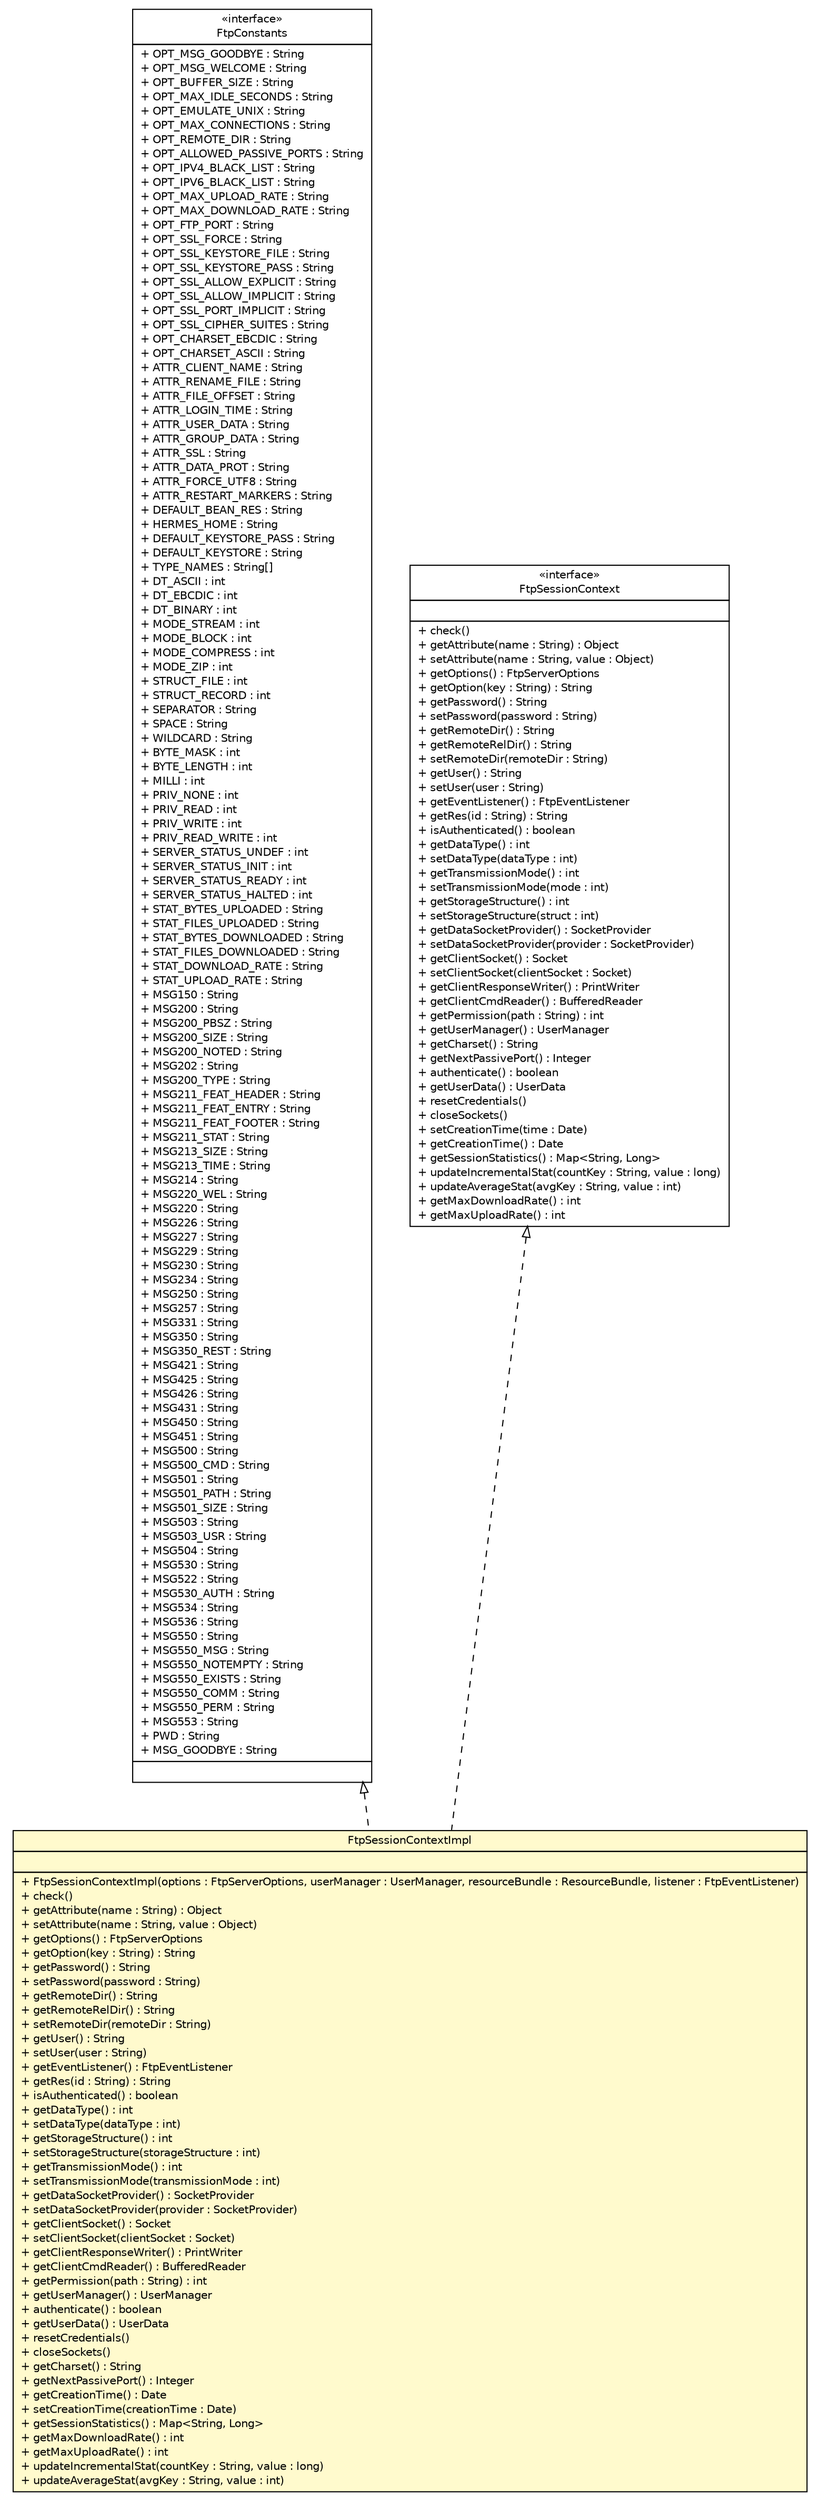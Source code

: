 #!/usr/local/bin/dot
#
# Class diagram 
# Generated by UMLGraph version 5.1 (http://www.umlgraph.org/)
#

digraph G {
	edge [fontname="Helvetica",fontsize=10,labelfontname="Helvetica",labelfontsize=10];
	node [fontname="Helvetica",fontsize=10,shape=plaintext];
	nodesep=0.25;
	ranksep=0.5;
	// com.apporiented.hermesftp.session.impl.FtpSessionContextImpl
	c4873 [label=<<table title="com.apporiented.hermesftp.session.impl.FtpSessionContextImpl" border="0" cellborder="1" cellspacing="0" cellpadding="2" port="p" bgcolor="lemonChiffon" href="./FtpSessionContextImpl.html">
		<tr><td><table border="0" cellspacing="0" cellpadding="1">
<tr><td align="center" balign="center"> FtpSessionContextImpl </td></tr>
		</table></td></tr>
		<tr><td><table border="0" cellspacing="0" cellpadding="1">
<tr><td align="left" balign="left">  </td></tr>
		</table></td></tr>
		<tr><td><table border="0" cellspacing="0" cellpadding="1">
<tr><td align="left" balign="left"> + FtpSessionContextImpl(options : FtpServerOptions, userManager : UserManager, resourceBundle : ResourceBundle, listener : FtpEventListener) </td></tr>
<tr><td align="left" balign="left"> + check() </td></tr>
<tr><td align="left" balign="left"> + getAttribute(name : String) : Object </td></tr>
<tr><td align="left" balign="left"> + setAttribute(name : String, value : Object) </td></tr>
<tr><td align="left" balign="left"> + getOptions() : FtpServerOptions </td></tr>
<tr><td align="left" balign="left"> + getOption(key : String) : String </td></tr>
<tr><td align="left" balign="left"> + getPassword() : String </td></tr>
<tr><td align="left" balign="left"> + setPassword(password : String) </td></tr>
<tr><td align="left" balign="left"> + getRemoteDir() : String </td></tr>
<tr><td align="left" balign="left"> + getRemoteRelDir() : String </td></tr>
<tr><td align="left" balign="left"> + setRemoteDir(remoteDir : String) </td></tr>
<tr><td align="left" balign="left"> + getUser() : String </td></tr>
<tr><td align="left" balign="left"> + setUser(user : String) </td></tr>
<tr><td align="left" balign="left"> + getEventListener() : FtpEventListener </td></tr>
<tr><td align="left" balign="left"> + getRes(id : String) : String </td></tr>
<tr><td align="left" balign="left"> + isAuthenticated() : boolean </td></tr>
<tr><td align="left" balign="left"> + getDataType() : int </td></tr>
<tr><td align="left" balign="left"> + setDataType(dataType : int) </td></tr>
<tr><td align="left" balign="left"> + getStorageStructure() : int </td></tr>
<tr><td align="left" balign="left"> + setStorageStructure(storageStructure : int) </td></tr>
<tr><td align="left" balign="left"> + getTransmissionMode() : int </td></tr>
<tr><td align="left" balign="left"> + setTransmissionMode(transmissionMode : int) </td></tr>
<tr><td align="left" balign="left"> + getDataSocketProvider() : SocketProvider </td></tr>
<tr><td align="left" balign="left"> + setDataSocketProvider(provider : SocketProvider) </td></tr>
<tr><td align="left" balign="left"> + getClientSocket() : Socket </td></tr>
<tr><td align="left" balign="left"> + setClientSocket(clientSocket : Socket) </td></tr>
<tr><td align="left" balign="left"> + getClientResponseWriter() : PrintWriter </td></tr>
<tr><td align="left" balign="left"> + getClientCmdReader() : BufferedReader </td></tr>
<tr><td align="left" balign="left"> + getPermission(path : String) : int </td></tr>
<tr><td align="left" balign="left"> + getUserManager() : UserManager </td></tr>
<tr><td align="left" balign="left"> + authenticate() : boolean </td></tr>
<tr><td align="left" balign="left"> + getUserData() : UserData </td></tr>
<tr><td align="left" balign="left"> + resetCredentials() </td></tr>
<tr><td align="left" balign="left"> + closeSockets() </td></tr>
<tr><td align="left" balign="left"> + getCharset() : String </td></tr>
<tr><td align="left" balign="left"> + getNextPassivePort() : Integer </td></tr>
<tr><td align="left" balign="left"> + getCreationTime() : Date </td></tr>
<tr><td align="left" balign="left"> + setCreationTime(creationTime : Date) </td></tr>
<tr><td align="left" balign="left"> + getSessionStatistics() : Map&lt;String, Long&gt; </td></tr>
<tr><td align="left" balign="left"> + getMaxDownloadRate() : int </td></tr>
<tr><td align="left" balign="left"> + getMaxUploadRate() : int </td></tr>
<tr><td align="left" balign="left"> + updateIncrementalStat(countKey : String, value : long) </td></tr>
<tr><td align="left" balign="left"> + updateAverageStat(avgKey : String, value : int) </td></tr>
		</table></td></tr>
		</table>>, fontname="Helvetica", fontcolor="black", fontsize=10.0];
	// com.apporiented.hermesftp.common.FtpConstants
	c4877 [label=<<table title="com.apporiented.hermesftp.common.FtpConstants" border="0" cellborder="1" cellspacing="0" cellpadding="2" port="p" href="../../common/FtpConstants.html">
		<tr><td><table border="0" cellspacing="0" cellpadding="1">
<tr><td align="center" balign="center"> &#171;interface&#187; </td></tr>
<tr><td align="center" balign="center"> FtpConstants </td></tr>
		</table></td></tr>
		<tr><td><table border="0" cellspacing="0" cellpadding="1">
<tr><td align="left" balign="left"> + OPT_MSG_GOODBYE : String </td></tr>
<tr><td align="left" balign="left"> + OPT_MSG_WELCOME : String </td></tr>
<tr><td align="left" balign="left"> + OPT_BUFFER_SIZE : String </td></tr>
<tr><td align="left" balign="left"> + OPT_MAX_IDLE_SECONDS : String </td></tr>
<tr><td align="left" balign="left"> + OPT_EMULATE_UNIX : String </td></tr>
<tr><td align="left" balign="left"> + OPT_MAX_CONNECTIONS : String </td></tr>
<tr><td align="left" balign="left"> + OPT_REMOTE_DIR : String </td></tr>
<tr><td align="left" balign="left"> + OPT_ALLOWED_PASSIVE_PORTS : String </td></tr>
<tr><td align="left" balign="left"> + OPT_IPV4_BLACK_LIST : String </td></tr>
<tr><td align="left" balign="left"> + OPT_IPV6_BLACK_LIST : String </td></tr>
<tr><td align="left" balign="left"> + OPT_MAX_UPLOAD_RATE : String </td></tr>
<tr><td align="left" balign="left"> + OPT_MAX_DOWNLOAD_RATE : String </td></tr>
<tr><td align="left" balign="left"> + OPT_FTP_PORT : String </td></tr>
<tr><td align="left" balign="left"> + OPT_SSL_FORCE : String </td></tr>
<tr><td align="left" balign="left"> + OPT_SSL_KEYSTORE_FILE : String </td></tr>
<tr><td align="left" balign="left"> + OPT_SSL_KEYSTORE_PASS : String </td></tr>
<tr><td align="left" balign="left"> + OPT_SSL_ALLOW_EXPLICIT : String </td></tr>
<tr><td align="left" balign="left"> + OPT_SSL_ALLOW_IMPLICIT : String </td></tr>
<tr><td align="left" balign="left"> + OPT_SSL_PORT_IMPLICIT : String </td></tr>
<tr><td align="left" balign="left"> + OPT_SSL_CIPHER_SUITES : String </td></tr>
<tr><td align="left" balign="left"> + OPT_CHARSET_EBCDIC : String </td></tr>
<tr><td align="left" balign="left"> + OPT_CHARSET_ASCII : String </td></tr>
<tr><td align="left" balign="left"> + ATTR_CLIENT_NAME : String </td></tr>
<tr><td align="left" balign="left"> + ATTR_RENAME_FILE : String </td></tr>
<tr><td align="left" balign="left"> + ATTR_FILE_OFFSET : String </td></tr>
<tr><td align="left" balign="left"> + ATTR_LOGIN_TIME : String </td></tr>
<tr><td align="left" balign="left"> + ATTR_USER_DATA : String </td></tr>
<tr><td align="left" balign="left"> + ATTR_GROUP_DATA : String </td></tr>
<tr><td align="left" balign="left"> + ATTR_SSL : String </td></tr>
<tr><td align="left" balign="left"> + ATTR_DATA_PROT : String </td></tr>
<tr><td align="left" balign="left"> + ATTR_FORCE_UTF8 : String </td></tr>
<tr><td align="left" balign="left"> + ATTR_RESTART_MARKERS : String </td></tr>
<tr><td align="left" balign="left"> + DEFAULT_BEAN_RES : String </td></tr>
<tr><td align="left" balign="left"> + HERMES_HOME : String </td></tr>
<tr><td align="left" balign="left"> + DEFAULT_KEYSTORE_PASS : String </td></tr>
<tr><td align="left" balign="left"> + DEFAULT_KEYSTORE : String </td></tr>
<tr><td align="left" balign="left"> + TYPE_NAMES : String[] </td></tr>
<tr><td align="left" balign="left"> + DT_ASCII : int </td></tr>
<tr><td align="left" balign="left"> + DT_EBCDIC : int </td></tr>
<tr><td align="left" balign="left"> + DT_BINARY : int </td></tr>
<tr><td align="left" balign="left"> + MODE_STREAM : int </td></tr>
<tr><td align="left" balign="left"> + MODE_BLOCK : int </td></tr>
<tr><td align="left" balign="left"> + MODE_COMPRESS : int </td></tr>
<tr><td align="left" balign="left"> + MODE_ZIP : int </td></tr>
<tr><td align="left" balign="left"> + STRUCT_FILE : int </td></tr>
<tr><td align="left" balign="left"> + STRUCT_RECORD : int </td></tr>
<tr><td align="left" balign="left"> + SEPARATOR : String </td></tr>
<tr><td align="left" balign="left"> + SPACE : String </td></tr>
<tr><td align="left" balign="left"> + WILDCARD : String </td></tr>
<tr><td align="left" balign="left"> + BYTE_MASK : int </td></tr>
<tr><td align="left" balign="left"> + BYTE_LENGTH : int </td></tr>
<tr><td align="left" balign="left"> + MILLI : int </td></tr>
<tr><td align="left" balign="left"> + PRIV_NONE : int </td></tr>
<tr><td align="left" balign="left"> + PRIV_READ : int </td></tr>
<tr><td align="left" balign="left"> + PRIV_WRITE : int </td></tr>
<tr><td align="left" balign="left"> + PRIV_READ_WRITE : int </td></tr>
<tr><td align="left" balign="left"> + SERVER_STATUS_UNDEF : int </td></tr>
<tr><td align="left" balign="left"> + SERVER_STATUS_INIT : int </td></tr>
<tr><td align="left" balign="left"> + SERVER_STATUS_READY : int </td></tr>
<tr><td align="left" balign="left"> + SERVER_STATUS_HALTED : int </td></tr>
<tr><td align="left" balign="left"> + STAT_BYTES_UPLOADED : String </td></tr>
<tr><td align="left" balign="left"> + STAT_FILES_UPLOADED : String </td></tr>
<tr><td align="left" balign="left"> + STAT_BYTES_DOWNLOADED : String </td></tr>
<tr><td align="left" balign="left"> + STAT_FILES_DOWNLOADED : String </td></tr>
<tr><td align="left" balign="left"> + STAT_DOWNLOAD_RATE : String </td></tr>
<tr><td align="left" balign="left"> + STAT_UPLOAD_RATE : String </td></tr>
<tr><td align="left" balign="left"> + MSG150 : String </td></tr>
<tr><td align="left" balign="left"> + MSG200 : String </td></tr>
<tr><td align="left" balign="left"> + MSG200_PBSZ : String </td></tr>
<tr><td align="left" balign="left"> + MSG200_SIZE : String </td></tr>
<tr><td align="left" balign="left"> + MSG200_NOTED : String </td></tr>
<tr><td align="left" balign="left"> + MSG202 : String </td></tr>
<tr><td align="left" balign="left"> + MSG200_TYPE : String </td></tr>
<tr><td align="left" balign="left"> + MSG211_FEAT_HEADER : String </td></tr>
<tr><td align="left" balign="left"> + MSG211_FEAT_ENTRY : String </td></tr>
<tr><td align="left" balign="left"> + MSG211_FEAT_FOOTER : String </td></tr>
<tr><td align="left" balign="left"> + MSG211_STAT : String </td></tr>
<tr><td align="left" balign="left"> + MSG213_SIZE : String </td></tr>
<tr><td align="left" balign="left"> + MSG213_TIME : String </td></tr>
<tr><td align="left" balign="left"> + MSG214 : String </td></tr>
<tr><td align="left" balign="left"> + MSG220_WEL : String </td></tr>
<tr><td align="left" balign="left"> + MSG220 : String </td></tr>
<tr><td align="left" balign="left"> + MSG226 : String </td></tr>
<tr><td align="left" balign="left"> + MSG227 : String </td></tr>
<tr><td align="left" balign="left"> + MSG229 : String </td></tr>
<tr><td align="left" balign="left"> + MSG230 : String </td></tr>
<tr><td align="left" balign="left"> + MSG234 : String </td></tr>
<tr><td align="left" balign="left"> + MSG250 : String </td></tr>
<tr><td align="left" balign="left"> + MSG257 : String </td></tr>
<tr><td align="left" balign="left"> + MSG331 : String </td></tr>
<tr><td align="left" balign="left"> + MSG350 : String </td></tr>
<tr><td align="left" balign="left"> + MSG350_REST : String </td></tr>
<tr><td align="left" balign="left"> + MSG421 : String </td></tr>
<tr><td align="left" balign="left"> + MSG425 : String </td></tr>
<tr><td align="left" balign="left"> + MSG426 : String </td></tr>
<tr><td align="left" balign="left"> + MSG431 : String </td></tr>
<tr><td align="left" balign="left"> + MSG450 : String </td></tr>
<tr><td align="left" balign="left"> + MSG451 : String </td></tr>
<tr><td align="left" balign="left"> + MSG500 : String </td></tr>
<tr><td align="left" balign="left"> + MSG500_CMD : String </td></tr>
<tr><td align="left" balign="left"> + MSG501 : String </td></tr>
<tr><td align="left" balign="left"> + MSG501_PATH : String </td></tr>
<tr><td align="left" balign="left"> + MSG501_SIZE : String </td></tr>
<tr><td align="left" balign="left"> + MSG503 : String </td></tr>
<tr><td align="left" balign="left"> + MSG503_USR : String </td></tr>
<tr><td align="left" balign="left"> + MSG504 : String </td></tr>
<tr><td align="left" balign="left"> + MSG530 : String </td></tr>
<tr><td align="left" balign="left"> + MSG522 : String </td></tr>
<tr><td align="left" balign="left"> + MSG530_AUTH : String </td></tr>
<tr><td align="left" balign="left"> + MSG534 : String </td></tr>
<tr><td align="left" balign="left"> + MSG536 : String </td></tr>
<tr><td align="left" balign="left"> + MSG550 : String </td></tr>
<tr><td align="left" balign="left"> + MSG550_MSG : String </td></tr>
<tr><td align="left" balign="left"> + MSG550_NOTEMPTY : String </td></tr>
<tr><td align="left" balign="left"> + MSG550_EXISTS : String </td></tr>
<tr><td align="left" balign="left"> + MSG550_COMM : String </td></tr>
<tr><td align="left" balign="left"> + MSG550_PERM : String </td></tr>
<tr><td align="left" balign="left"> + MSG553 : String </td></tr>
<tr><td align="left" balign="left"> + PWD : String </td></tr>
<tr><td align="left" balign="left"> + MSG_GOODBYE : String </td></tr>
		</table></td></tr>
		<tr><td><table border="0" cellspacing="0" cellpadding="1">
<tr><td align="left" balign="left">  </td></tr>
		</table></td></tr>
		</table>>, fontname="Helvetica", fontcolor="black", fontsize=10.0];
	// com.apporiented.hermesftp.common.FtpSessionContext
	c4880 [label=<<table title="com.apporiented.hermesftp.common.FtpSessionContext" border="0" cellborder="1" cellspacing="0" cellpadding="2" port="p" href="../../common/FtpSessionContext.html">
		<tr><td><table border="0" cellspacing="0" cellpadding="1">
<tr><td align="center" balign="center"> &#171;interface&#187; </td></tr>
<tr><td align="center" balign="center"> FtpSessionContext </td></tr>
		</table></td></tr>
		<tr><td><table border="0" cellspacing="0" cellpadding="1">
<tr><td align="left" balign="left">  </td></tr>
		</table></td></tr>
		<tr><td><table border="0" cellspacing="0" cellpadding="1">
<tr><td align="left" balign="left"> + check() </td></tr>
<tr><td align="left" balign="left"> + getAttribute(name : String) : Object </td></tr>
<tr><td align="left" balign="left"> + setAttribute(name : String, value : Object) </td></tr>
<tr><td align="left" balign="left"> + getOptions() : FtpServerOptions </td></tr>
<tr><td align="left" balign="left"> + getOption(key : String) : String </td></tr>
<tr><td align="left" balign="left"> + getPassword() : String </td></tr>
<tr><td align="left" balign="left"> + setPassword(password : String) </td></tr>
<tr><td align="left" balign="left"> + getRemoteDir() : String </td></tr>
<tr><td align="left" balign="left"> + getRemoteRelDir() : String </td></tr>
<tr><td align="left" balign="left"> + setRemoteDir(remoteDir : String) </td></tr>
<tr><td align="left" balign="left"> + getUser() : String </td></tr>
<tr><td align="left" balign="left"> + setUser(user : String) </td></tr>
<tr><td align="left" balign="left"> + getEventListener() : FtpEventListener </td></tr>
<tr><td align="left" balign="left"> + getRes(id : String) : String </td></tr>
<tr><td align="left" balign="left"> + isAuthenticated() : boolean </td></tr>
<tr><td align="left" balign="left"> + getDataType() : int </td></tr>
<tr><td align="left" balign="left"> + setDataType(dataType : int) </td></tr>
<tr><td align="left" balign="left"> + getTransmissionMode() : int </td></tr>
<tr><td align="left" balign="left"> + setTransmissionMode(mode : int) </td></tr>
<tr><td align="left" balign="left"> + getStorageStructure() : int </td></tr>
<tr><td align="left" balign="left"> + setStorageStructure(struct : int) </td></tr>
<tr><td align="left" balign="left"> + getDataSocketProvider() : SocketProvider </td></tr>
<tr><td align="left" balign="left"> + setDataSocketProvider(provider : SocketProvider) </td></tr>
<tr><td align="left" balign="left"> + getClientSocket() : Socket </td></tr>
<tr><td align="left" balign="left"> + setClientSocket(clientSocket : Socket) </td></tr>
<tr><td align="left" balign="left"> + getClientResponseWriter() : PrintWriter </td></tr>
<tr><td align="left" balign="left"> + getClientCmdReader() : BufferedReader </td></tr>
<tr><td align="left" balign="left"> + getPermission(path : String) : int </td></tr>
<tr><td align="left" balign="left"> + getUserManager() : UserManager </td></tr>
<tr><td align="left" balign="left"> + getCharset() : String </td></tr>
<tr><td align="left" balign="left"> + getNextPassivePort() : Integer </td></tr>
<tr><td align="left" balign="left"> + authenticate() : boolean </td></tr>
<tr><td align="left" balign="left"> + getUserData() : UserData </td></tr>
<tr><td align="left" balign="left"> + resetCredentials() </td></tr>
<tr><td align="left" balign="left"> + closeSockets() </td></tr>
<tr><td align="left" balign="left"> + setCreationTime(time : Date) </td></tr>
<tr><td align="left" balign="left"> + getCreationTime() : Date </td></tr>
<tr><td align="left" balign="left"> + getSessionStatistics() : Map&lt;String, Long&gt; </td></tr>
<tr><td align="left" balign="left"> + updateIncrementalStat(countKey : String, value : long) </td></tr>
<tr><td align="left" balign="left"> + updateAverageStat(avgKey : String, value : int) </td></tr>
<tr><td align="left" balign="left"> + getMaxDownloadRate() : int </td></tr>
<tr><td align="left" balign="left"> + getMaxUploadRate() : int </td></tr>
		</table></td></tr>
		</table>>, fontname="Helvetica", fontcolor="black", fontsize=10.0];
	//com.apporiented.hermesftp.session.impl.FtpSessionContextImpl implements com.apporiented.hermesftp.common.FtpConstants
	c4877:p -> c4873:p [dir=back,arrowtail=empty,style=dashed];
	//com.apporiented.hermesftp.session.impl.FtpSessionContextImpl implements com.apporiented.hermesftp.common.FtpSessionContext
	c4880:p -> c4873:p [dir=back,arrowtail=empty,style=dashed];
}

